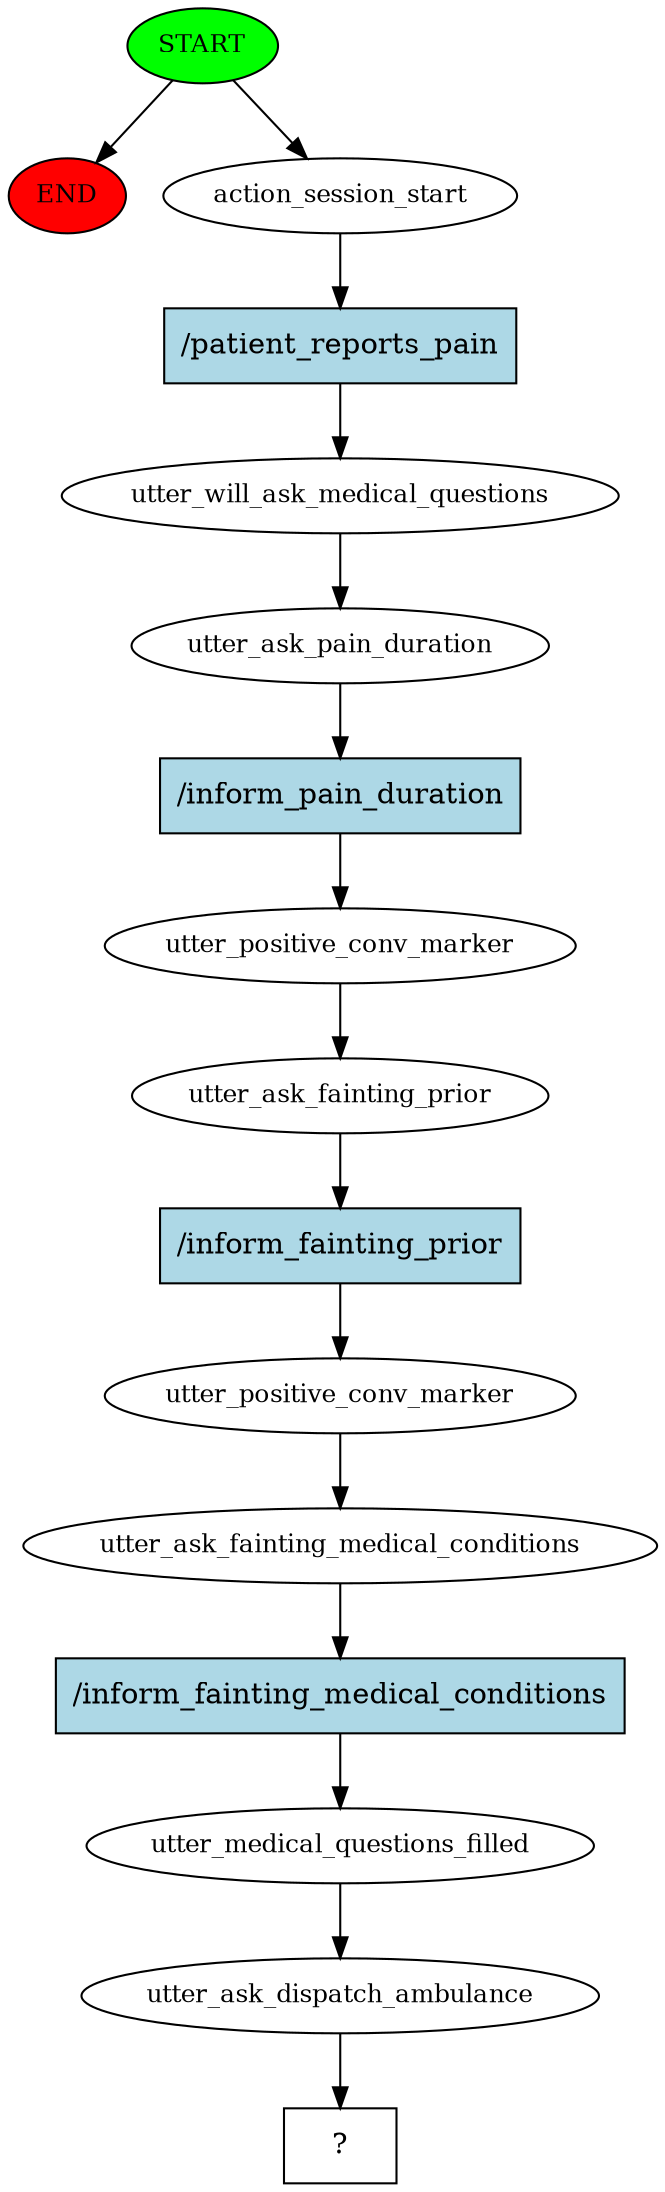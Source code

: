 digraph  {
0 [class="start active", fillcolor=green, fontsize=12, label=START, style=filled];
"-1" [class=end, fillcolor=red, fontsize=12, label=END, style=filled];
1 [class=active, fontsize=12, label=action_session_start];
2 [class=active, fontsize=12, label=utter_will_ask_medical_questions];
3 [class=active, fontsize=12, label=utter_ask_pain_duration];
4 [class=active, fontsize=12, label=utter_positive_conv_marker];
5 [class=active, fontsize=12, label=utter_ask_fainting_prior];
6 [class=active, fontsize=12, label=utter_positive_conv_marker];
7 [class=active, fontsize=12, label=utter_ask_fainting_medical_conditions];
8 [class=active, fontsize=12, label=utter_medical_questions_filled];
9 [class=active, fontsize=12, label=utter_ask_dispatch_ambulance];
10 [class="intent dashed active", label="  ?  ", shape=rect];
11 [class="intent active", fillcolor=lightblue, label="/patient_reports_pain", shape=rect, style=filled];
12 [class="intent active", fillcolor=lightblue, label="/inform_pain_duration", shape=rect, style=filled];
13 [class="intent active", fillcolor=lightblue, label="/inform_fainting_prior", shape=rect, style=filled];
14 [class="intent active", fillcolor=lightblue, label="/inform_fainting_medical_conditions", shape=rect, style=filled];
0 -> "-1"  [class="", key=NONE, label=""];
0 -> 1  [class=active, key=NONE, label=""];
1 -> 11  [class=active, key=0];
2 -> 3  [class=active, key=NONE, label=""];
3 -> 12  [class=active, key=0];
4 -> 5  [class=active, key=NONE, label=""];
5 -> 13  [class=active, key=0];
6 -> 7  [class=active, key=NONE, label=""];
7 -> 14  [class=active, key=0];
8 -> 9  [class=active, key=NONE, label=""];
9 -> 10  [class=active, key=NONE, label=""];
11 -> 2  [class=active, key=0];
12 -> 4  [class=active, key=0];
13 -> 6  [class=active, key=0];
14 -> 8  [class=active, key=0];
}
